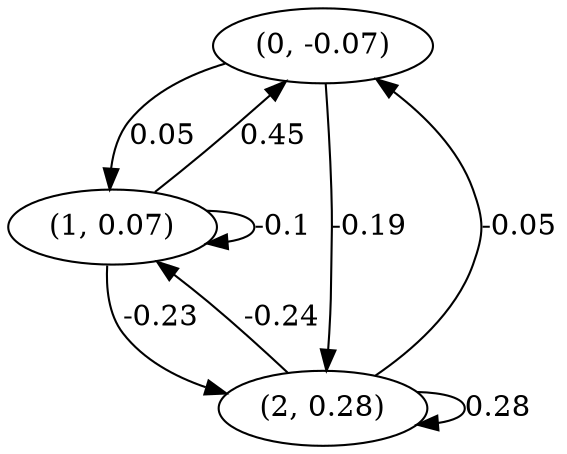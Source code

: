 digraph {
    0 [ label = "(0, -0.07)" ]
    1 [ label = "(1, 0.07)" ]
    2 [ label = "(2, 0.28)" ]
    1 -> 1 [ label = "-0.1" ]
    2 -> 2 [ label = "0.28" ]
    1 -> 0 [ label = "0.45" ]
    2 -> 0 [ label = "-0.05" ]
    0 -> 1 [ label = "0.05" ]
    2 -> 1 [ label = "-0.24" ]
    0 -> 2 [ label = "-0.19" ]
    1 -> 2 [ label = "-0.23" ]
}

